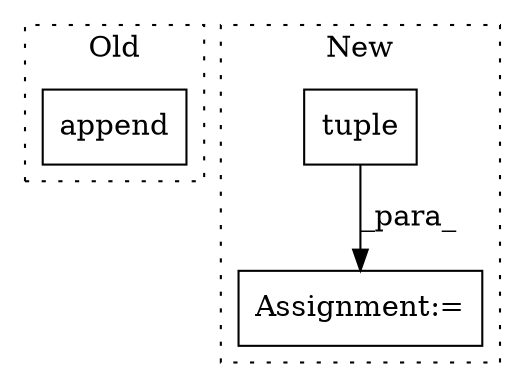 digraph G {
subgraph cluster0 {
1 [label="append" a="32" s="11059" l="8" shape="box"];
label = "Old";
style="dotted";
}
subgraph cluster1 {
2 [label="tuple" a="32" s="11051,11265" l="17,-3" shape="box"];
3 [label="Assignment:=" a="7" s="11050" l="1" shape="box"];
label = "New";
style="dotted";
}
2 -> 3 [label="_para_"];
}